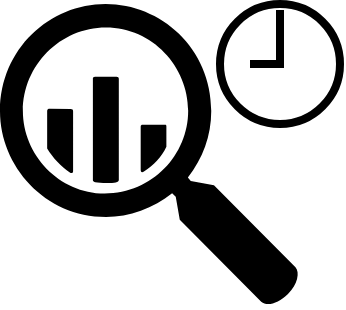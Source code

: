<mxfile version="20.8.16" type="device"><diagram name="第 1 页" id="VViMsjg2apzQ_Fz7jy_w"><mxGraphModel dx="954" dy="717" grid="1" gridSize="10" guides="1" tooltips="1" connect="1" arrows="1" fold="1" page="1" pageScale="1" pageWidth="827" pageHeight="1169" math="0" shadow="0"><root><mxCell id="0"/><mxCell id="1" parent="0"/><mxCell id="di5Tub-ZyequXe1UmUVz-1" value="" style="sketch=0;html=1;aspect=fixed;strokeColor=none;shadow=0;align=center;verticalAlign=top;fillColor=#000000;shape=mxgraph.gcp2.big_query" vertex="1" parent="1"><mxGeometry x="140" y="90" width="150" height="151.52" as="geometry"/></mxCell><mxCell id="di5Tub-ZyequXe1UmUVz-2" value="" style="html=1;verticalLabelPosition=bottom;align=center;labelBackgroundColor=#ffffff;verticalAlign=top;strokeWidth=4;strokeColor=#000000;shadow=0;dashed=0;shape=mxgraph.ios7.icons.clock;" vertex="1" parent="1"><mxGeometry x="250" y="90" width="60" height="60" as="geometry"/></mxCell></root></mxGraphModel></diagram></mxfile>